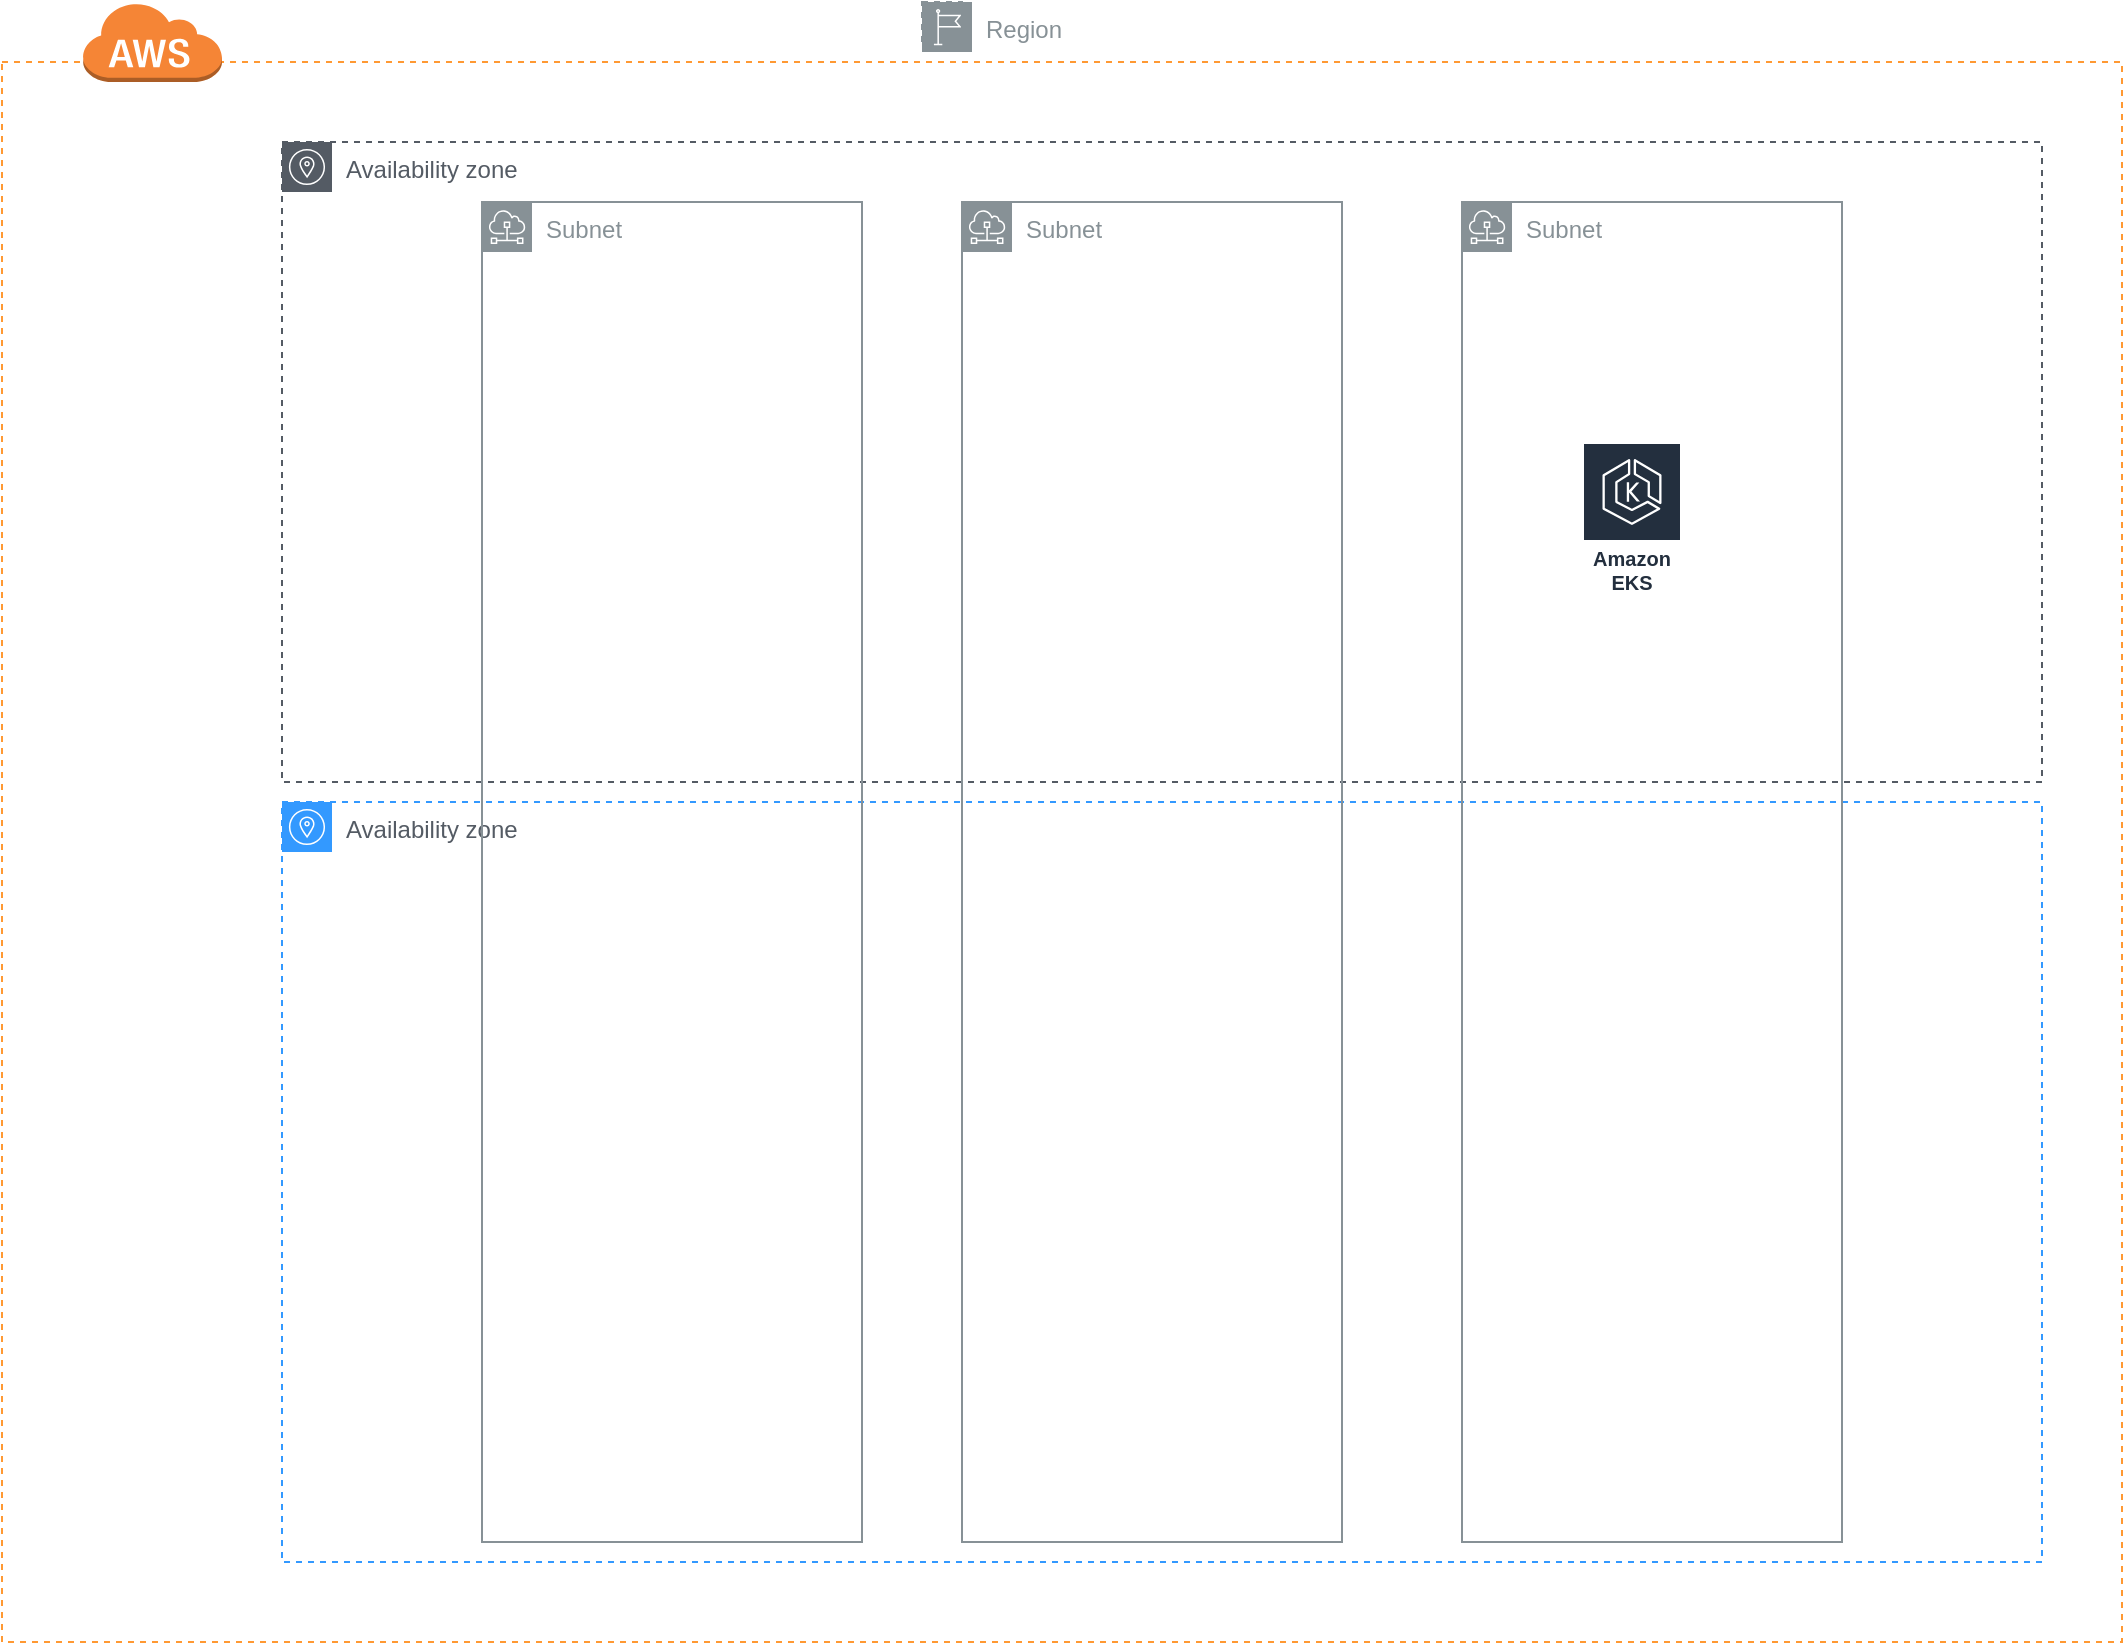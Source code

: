 <mxfile version="18.0.2" type="github"><diagram id="Q32LmwCqWVNN2P98G-VT" name="Page-1"><mxGraphModel dx="1421" dy="829" grid="1" gridSize="10" guides="1" tooltips="1" connect="1" arrows="1" fold="1" page="1" pageScale="1" pageWidth="1169" pageHeight="827" math="0" shadow="0"><root><mxCell id="0"/><mxCell id="1" parent="0"/><mxCell id="FXjmR_UEEns01j3KOp-w-1" value="" style="rounded=0;arcSize=10;dashed=1;fillColor=none;strokeWidth=1;strokeColor=#FF9933;" parent="1" vertex="1"><mxGeometry x="100" y="30" width="1060" height="790" as="geometry"/></mxCell><mxCell id="FXjmR_UEEns01j3KOp-w-2" value="" style="dashed=0;html=1;shape=mxgraph.aws3.cloud;fillColor=#F58536;gradientColor=none;dashed=0;" parent="1" vertex="1"><mxGeometry x="140" width="70" height="40" as="geometry"/></mxCell><mxCell id="FXjmR_UEEns01j3KOp-w-4" value="Region" style="sketch=0;outlineConnect=0;gradientColor=none;html=1;whiteSpace=wrap;fontSize=12;fontStyle=0;shape=mxgraph.aws4.group;grIcon=mxgraph.aws4.group_region;strokeColor=#879196;fillColor=none;verticalAlign=top;align=left;spacingLeft=30;fontColor=#879196;dashed=1;" parent="1" vertex="1"><mxGeometry x="560" width="20" height="20" as="geometry"/></mxCell><mxCell id="FXjmR_UEEns01j3KOp-w-10" value="Availability zone" style="sketch=0;outlineConnect=0;gradientColor=none;html=1;whiteSpace=wrap;fontSize=12;fontStyle=0;shape=mxgraph.aws4.group;grIcon=mxgraph.aws4.group_availability_zone;strokeColor=#545B64;fillColor=none;verticalAlign=top;align=left;spacingLeft=30;fontColor=#545B64;dashed=1;" parent="1" vertex="1"><mxGeometry x="240" y="70" width="880" height="320" as="geometry"/></mxCell><mxCell id="FXjmR_UEEns01j3KOp-w-18" value="Availability zone" style="sketch=0;outlineConnect=0;gradientColor=none;html=1;whiteSpace=wrap;fontSize=12;fontStyle=0;shape=mxgraph.aws4.group;grIcon=mxgraph.aws4.group_availability_zone;strokeColor=#3399FF;fillColor=none;verticalAlign=top;align=left;spacingLeft=30;fontColor=#545B64;dashed=1;" parent="1" vertex="1"><mxGeometry x="240" y="400" width="880" height="380" as="geometry"/></mxCell><mxCell id="FXjmR_UEEns01j3KOp-w-19" value="Subnet" style="sketch=0;outlineConnect=0;gradientColor=none;html=1;whiteSpace=wrap;fontSize=12;fontStyle=0;shape=mxgraph.aws4.group;grIcon=mxgraph.aws4.group_subnet;strokeColor=#879196;fillColor=none;verticalAlign=top;align=left;spacingLeft=30;fontColor=#879196;dashed=0;" parent="1" vertex="1"><mxGeometry x="340" y="100" width="190" height="670" as="geometry"/></mxCell><mxCell id="FXjmR_UEEns01j3KOp-w-21" value="Subnet" style="sketch=0;outlineConnect=0;gradientColor=none;html=1;whiteSpace=wrap;fontSize=12;fontStyle=0;shape=mxgraph.aws4.group;grIcon=mxgraph.aws4.group_subnet;strokeColor=#879196;fillColor=none;verticalAlign=top;align=left;spacingLeft=30;fontColor=#879196;dashed=0;" parent="1" vertex="1"><mxGeometry x="580" y="100" width="190" height="670" as="geometry"/></mxCell><mxCell id="FXjmR_UEEns01j3KOp-w-22" value="Subnet" style="sketch=0;outlineConnect=0;gradientColor=none;html=1;whiteSpace=wrap;fontSize=12;fontStyle=0;shape=mxgraph.aws4.group;grIcon=mxgraph.aws4.group_subnet;strokeColor=#879196;fillColor=none;verticalAlign=top;align=left;spacingLeft=30;fontColor=#879196;dashed=0;" parent="1" vertex="1"><mxGeometry x="830" y="100" width="190" height="670" as="geometry"/></mxCell><mxCell id="FXjmR_UEEns01j3KOp-w-23" value="Amazon EKS" style="sketch=0;outlineConnect=0;fontColor=#232F3E;gradientColor=none;strokeColor=#ffffff;fillColor=#232F3E;dashed=0;verticalLabelPosition=middle;verticalAlign=bottom;align=center;html=1;whiteSpace=wrap;fontSize=10;fontStyle=1;spacing=3;shape=mxgraph.aws4.productIcon;prIcon=mxgraph.aws4.eks;" parent="1" vertex="1"><mxGeometry x="890" y="220" width="50" height="80" as="geometry"/></mxCell></root></mxGraphModel></diagram></mxfile>